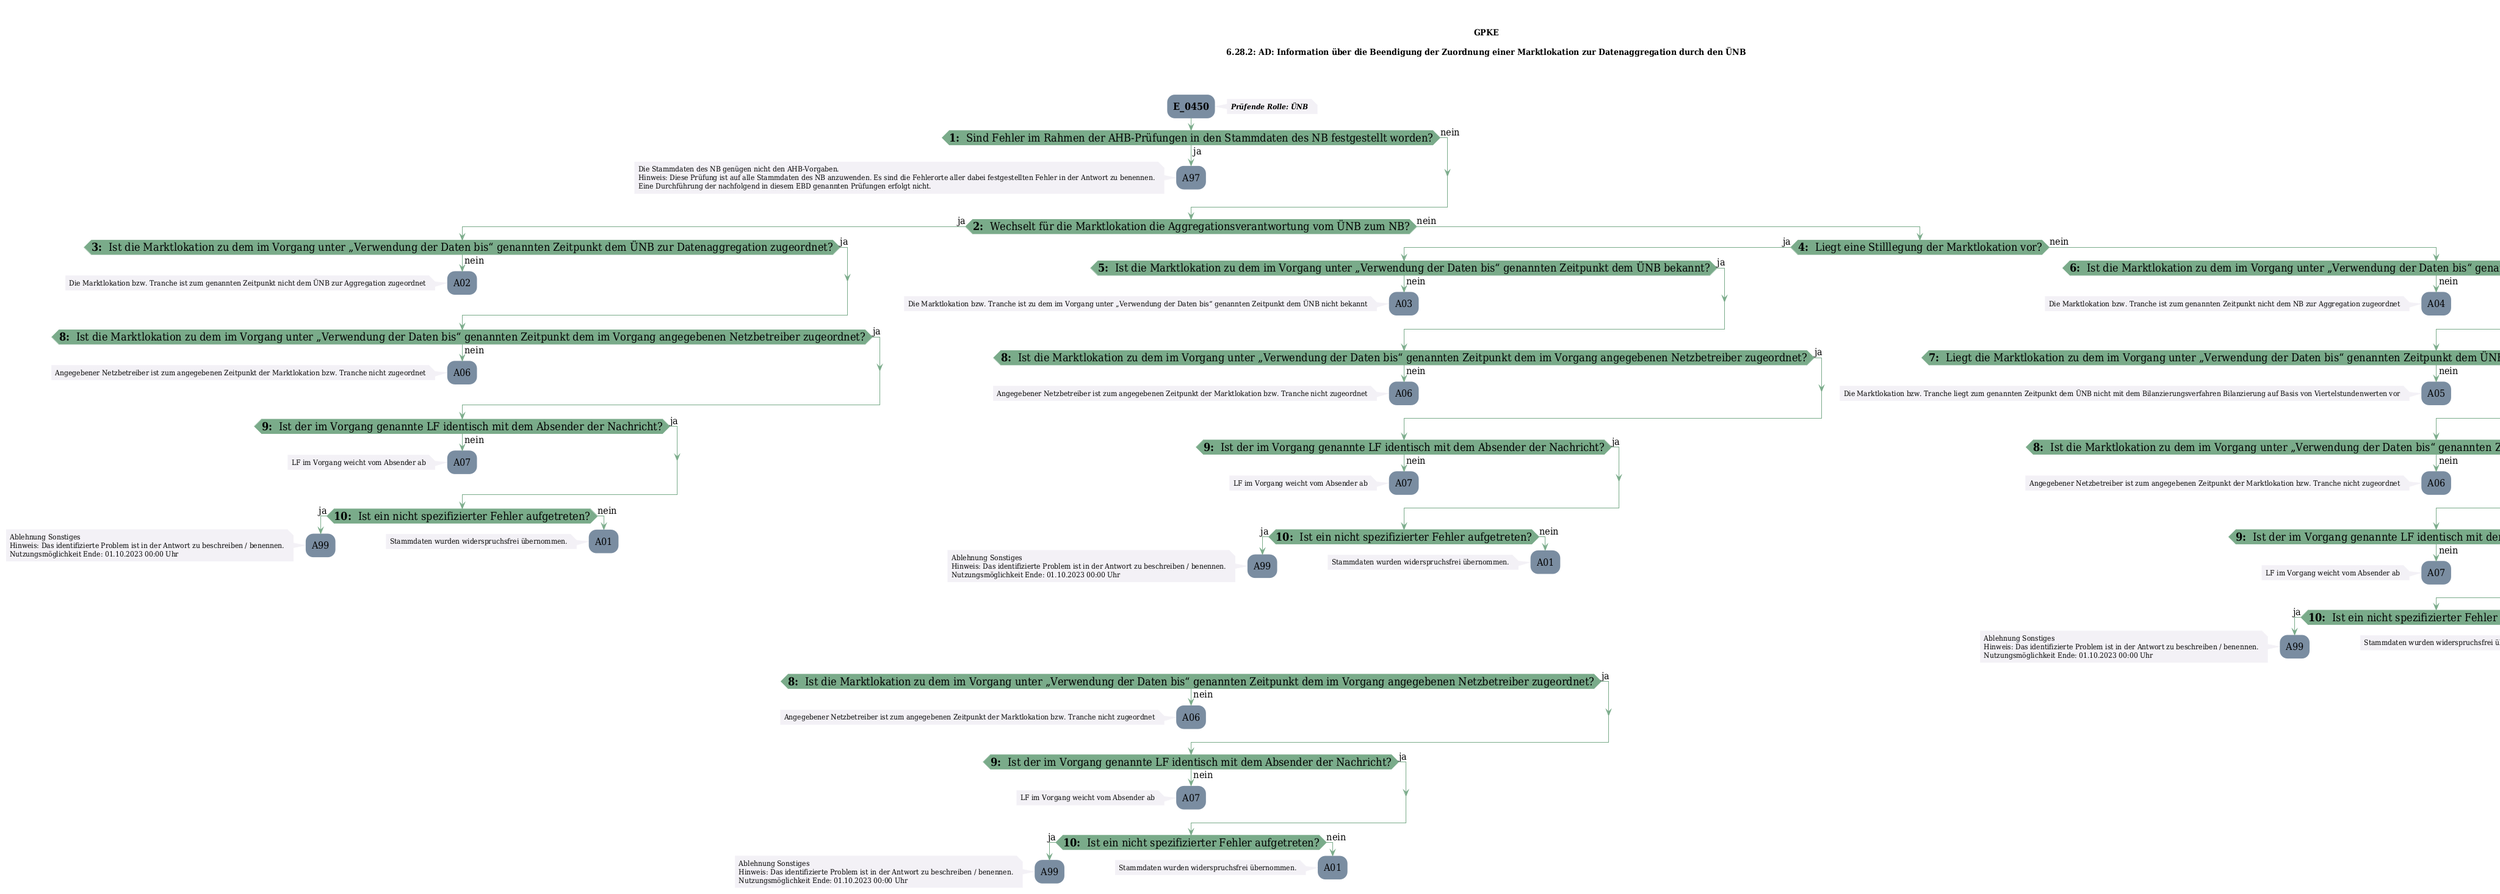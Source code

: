 @startuml
skinparam Shadowing false
skinparam NoteBorderColor #f3f1f6
skinparam NoteBackgroundColor #f3f1f6
skinparam NoteFontSize 12
skinparam ActivityBorderColor none
skinparam ActivityBackgroundColor #7a8da1
skinparam ActivityFontSize 16
skinparam ArrowColor #7aab8a
skinparam ArrowFontSize 16
skinparam ActivityDiamondBackgroundColor #7aab8a
skinparam ActivityDiamondBorderColor #7aab8a
skinparam ActivityDiamondFontSize 18
skinparam defaultFontName DejaVu Serif Condensed
skinparam ActivityEndColor #669580

header
<b>FV2210
2022-12-12
endheader

title
GPKE

6.28.2: AD: Information über die Beendigung der Zuordnung einer Marktlokation zur Datenaggregation durch den ÜNB



end title
:<b>E_0450</b>;
note right
<b><i>Prüfende Rolle: ÜNB
end note

if (<b>1: </b> Sind Fehler im Rahmen der AHB-Prüfungen in den Stammdaten des NB festgestellt worden?) then (ja)
    :A97;
    note left
        Die Stammdaten des NB genügen nicht den AHB-Vorgaben.
        Hinweis: Diese Prüfung ist auf alle Stammdaten des NB anzuwenden. Es sind die Fehlerorte aller dabei festgestellten Fehler in der Antwort zu benennen.
        Eine Durchführung der nachfolgend in diesem EBD genannten Prüfungen erfolgt nicht.
    endnote
    kill;
else (nein)
endif
if (<b>2: </b> Wechselt für die Marktlokation die Aggregationsverantwortung vom ÜNB zum NB?) then (ja)
    if (<b>3: </b> Ist die Marktlokation zu dem im Vorgang unter „Verwendung der Daten bis“ genannten Zeitpunkt dem ÜNB zur Datenaggregation zugeordnet?) then (ja)
    else (nein)
        :A02;
        note left
            Die Marktlokation bzw. Tranche ist zum genannten Zeitpunkt nicht dem ÜNB zur Aggregation zugeordnet
        endnote
        kill;
    endif
    if (<b>8: </b> Ist die Marktlokation zu dem im Vorgang unter „Verwendung der Daten bis“ genannten Zeitpunkt dem im Vorgang angegebenen Netzbetreiber zugeordnet?) then (ja)
    else (nein)
        :A06;
        note left
            Angegebener Netzbetreiber ist zum angegebenen Zeitpunkt der Marktlokation bzw. Tranche nicht zugeordnet
        endnote
        kill;
    endif
    if (<b>9: </b> Ist der im Vorgang genannte LF identisch mit dem Absender der Nachricht?) then (ja)
    else (nein)
        :A07;
        note left
            LF im Vorgang weicht vom Absender ab
        endnote
        kill;
    endif
    if (<b>10: </b> Ist ein nicht spezifizierter Fehler aufgetreten?) then (ja)
        :A99;
        note left
            Ablehnung Sonstiges
            Hinweis: Das identifizierte Problem ist in der Antwort zu beschreiben / benennen.
            Nutzungsmöglichkeit Ende: 01.10.2023 00:00 Uhr
        endnote
        kill;
    else (nein)
        :A01;
        note left
            Stammdaten wurden widerspruchsfrei übernommen.
        endnote
        kill;
    endif
else (nein)
    if (<b>4: </b> Liegt eine Stilllegung der Marktlokation vor?) then (ja)
        if (<b>5: </b> Ist die Marktlokation zu dem im Vorgang unter „Verwendung der Daten bis“ genannten Zeitpunkt dem ÜNB bekannt?) then (ja)
        else (nein)
            :A03;
            note left
                Die Marktlokation bzw. Tranche ist zu dem im Vorgang unter „Verwendung der Daten bis“ genannten Zeitpunkt dem ÜNB nicht bekannt
            endnote
            kill;
        endif
        if (<b>8: </b> Ist die Marktlokation zu dem im Vorgang unter „Verwendung der Daten bis“ genannten Zeitpunkt dem im Vorgang angegebenen Netzbetreiber zugeordnet?) then (ja)
        else (nein)
            :A06;
            note left
                Angegebener Netzbetreiber ist zum angegebenen Zeitpunkt der Marktlokation bzw. Tranche nicht zugeordnet
            endnote
            kill;
        endif
        if (<b>9: </b> Ist der im Vorgang genannte LF identisch mit dem Absender der Nachricht?) then (ja)
        else (nein)
            :A07;
            note left
                LF im Vorgang weicht vom Absender ab
            endnote
            kill;
        endif
        if (<b>10: </b> Ist ein nicht spezifizierter Fehler aufgetreten?) then (ja)
            :A99;
            note left
                Ablehnung Sonstiges
                Hinweis: Das identifizierte Problem ist in der Antwort zu beschreiben / benennen.
                Nutzungsmöglichkeit Ende: 01.10.2023 00:00 Uhr
            endnote
            kill;
        else (nein)
            :A01;
            note left
                Stammdaten wurden widerspruchsfrei übernommen.
            endnote
            kill;
        endif
    else (nein)
        if (<b>6: </b> Ist die Marktlokation zu dem im Vorgang unter „Verwendung der Daten bis“ genannten Zeitpunkt dem NB zur Datenaggregation zugeordnet?) then (ja)
        else (nein)
            :A04;
            note left
                Die Marktlokation bzw. Tranche ist zum genannten Zeitpunkt nicht dem NB zur Aggregation zugeordnet
            endnote
            kill;
        endif
        if (<b>7: </b> Liegt die Marktlokation zu dem im Vorgang unter „Verwendung der Daten bis“ genannten Zeitpunkt dem ÜNB mit dem Bilanzierungsverfahren Bilanzierung auf Basis von Viertelstundenwerten vor?) then (ja)
        else (nein)
            :A05;
            note left
                Die Marktlokation bzw. Tranche liegt zum genannten Zeitpunkt dem ÜNB nicht mit dem Bilanzierungsverfahren Bilanzierung auf Basis von Viertelstundenwerten vor
            endnote
            kill;
        endif
        if (<b>8: </b> Ist die Marktlokation zu dem im Vorgang unter „Verwendung der Daten bis“ genannten Zeitpunkt dem im Vorgang angegebenen Netzbetreiber zugeordnet?) then (ja)
        else (nein)
            :A06;
            note left
                Angegebener Netzbetreiber ist zum angegebenen Zeitpunkt der Marktlokation bzw. Tranche nicht zugeordnet
            endnote
            kill;
        endif
        if (<b>9: </b> Ist der im Vorgang genannte LF identisch mit dem Absender der Nachricht?) then (ja)
        else (nein)
            :A07;
            note left
                LF im Vorgang weicht vom Absender ab
            endnote
            kill;
        endif
        if (<b>10: </b> Ist ein nicht spezifizierter Fehler aufgetreten?) then (ja)
            :A99;
            note left
                Ablehnung Sonstiges
                Hinweis: Das identifizierte Problem ist in der Antwort zu beschreiben / benennen.
                Nutzungsmöglichkeit Ende: 01.10.2023 00:00 Uhr
            endnote
            kill;
        else (nein)
            :A01;
            note left
                Stammdaten wurden widerspruchsfrei übernommen.
            endnote
            kill;
        endif
    endif
endif
if (<b>8: </b> Ist die Marktlokation zu dem im Vorgang unter „Verwendung der Daten bis“ genannten Zeitpunkt dem im Vorgang angegebenen Netzbetreiber zugeordnet?) then (ja)
else (nein)
    :A06;
    note left
        Angegebener Netzbetreiber ist zum angegebenen Zeitpunkt der Marktlokation bzw. Tranche nicht zugeordnet
    endnote
    kill;
endif
if (<b>9: </b> Ist der im Vorgang genannte LF identisch mit dem Absender der Nachricht?) then (ja)
else (nein)
    :A07;
    note left
        LF im Vorgang weicht vom Absender ab
    endnote
    kill;
endif
if (<b>10: </b> Ist ein nicht spezifizierter Fehler aufgetreten?) then (ja)
    :A99;
    note left
        Ablehnung Sonstiges
        Hinweis: Das identifizierte Problem ist in der Antwort zu beschreiben / benennen.
        Nutzungsmöglichkeit Ende: 01.10.2023 00:00 Uhr
    endnote
    kill;
else (nein)
    :A01;
    note left
        Stammdaten wurden widerspruchsfrei übernommen.
    endnote
    kill;
endif

@enduml
